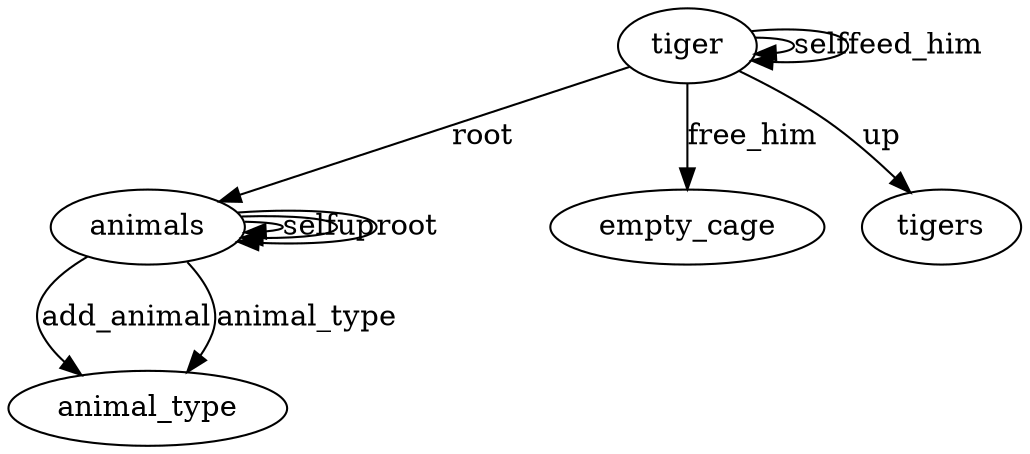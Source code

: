 digraph {
	
	  animals -> animals [label="self"];
  
	  animals -> animal_type [label="add_animal"];
  
	  animals -> animal_type [label="animal_type"];
  
	  animals -> animals [label="up"];
  
	  animals -> animals [label="root"];
  
	  tiger -> tiger [label="self"];
  
	  tiger -> empty_cage [label="free_him"];
  
	  tiger -> tiger [label="feed_him"];
  
	  tiger -> tigers [label="up"];
  
	  tiger -> animals [label="root"];
  
}
